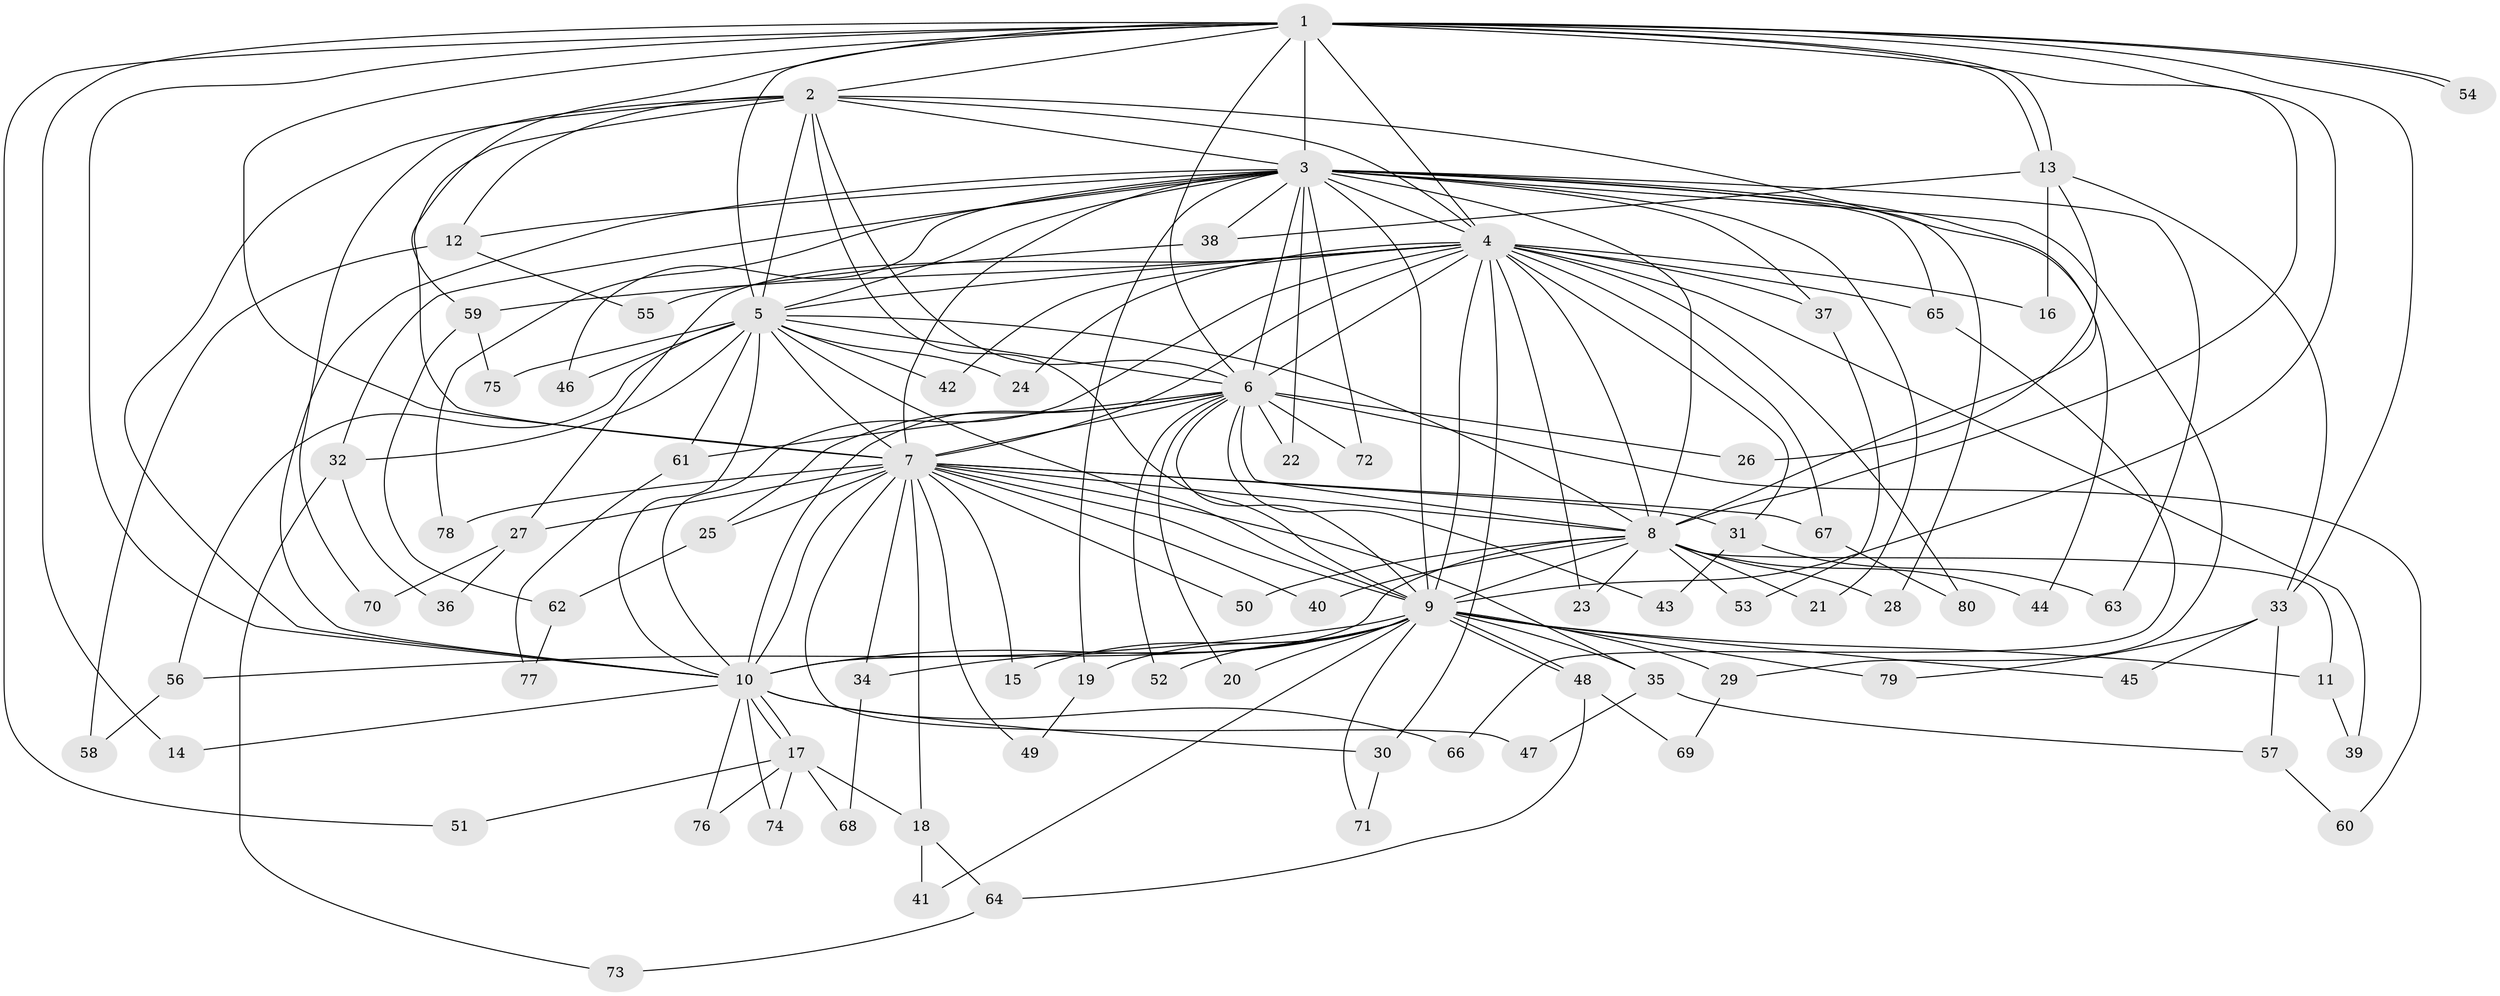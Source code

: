 // Generated by graph-tools (version 1.1) at 2025/49/03/09/25 03:49:34]
// undirected, 80 vertices, 185 edges
graph export_dot {
graph [start="1"]
  node [color=gray90,style=filled];
  1;
  2;
  3;
  4;
  5;
  6;
  7;
  8;
  9;
  10;
  11;
  12;
  13;
  14;
  15;
  16;
  17;
  18;
  19;
  20;
  21;
  22;
  23;
  24;
  25;
  26;
  27;
  28;
  29;
  30;
  31;
  32;
  33;
  34;
  35;
  36;
  37;
  38;
  39;
  40;
  41;
  42;
  43;
  44;
  45;
  46;
  47;
  48;
  49;
  50;
  51;
  52;
  53;
  54;
  55;
  56;
  57;
  58;
  59;
  60;
  61;
  62;
  63;
  64;
  65;
  66;
  67;
  68;
  69;
  70;
  71;
  72;
  73;
  74;
  75;
  76;
  77;
  78;
  79;
  80;
  1 -- 2;
  1 -- 3;
  1 -- 4;
  1 -- 5;
  1 -- 6;
  1 -- 7;
  1 -- 8;
  1 -- 9;
  1 -- 10;
  1 -- 13;
  1 -- 13;
  1 -- 14;
  1 -- 33;
  1 -- 51;
  1 -- 54;
  1 -- 54;
  1 -- 59;
  2 -- 3;
  2 -- 4;
  2 -- 5;
  2 -- 6;
  2 -- 7;
  2 -- 8;
  2 -- 9;
  2 -- 10;
  2 -- 12;
  2 -- 70;
  3 -- 4;
  3 -- 5;
  3 -- 6;
  3 -- 7;
  3 -- 8;
  3 -- 9;
  3 -- 10;
  3 -- 12;
  3 -- 19;
  3 -- 21;
  3 -- 22;
  3 -- 28;
  3 -- 29;
  3 -- 32;
  3 -- 37;
  3 -- 38;
  3 -- 44;
  3 -- 46;
  3 -- 63;
  3 -- 65;
  3 -- 72;
  3 -- 78;
  4 -- 5;
  4 -- 6;
  4 -- 7;
  4 -- 8;
  4 -- 9;
  4 -- 10;
  4 -- 16;
  4 -- 23;
  4 -- 24;
  4 -- 27;
  4 -- 30;
  4 -- 31;
  4 -- 37;
  4 -- 39;
  4 -- 42;
  4 -- 59;
  4 -- 65;
  4 -- 67;
  4 -- 80;
  5 -- 6;
  5 -- 7;
  5 -- 8;
  5 -- 9;
  5 -- 10;
  5 -- 24;
  5 -- 32;
  5 -- 42;
  5 -- 46;
  5 -- 56;
  5 -- 61;
  5 -- 75;
  6 -- 7;
  6 -- 8;
  6 -- 9;
  6 -- 10;
  6 -- 20;
  6 -- 22;
  6 -- 25;
  6 -- 26;
  6 -- 43;
  6 -- 52;
  6 -- 60;
  6 -- 61;
  6 -- 72;
  7 -- 8;
  7 -- 9;
  7 -- 10;
  7 -- 15;
  7 -- 18;
  7 -- 25;
  7 -- 27;
  7 -- 31;
  7 -- 34;
  7 -- 35;
  7 -- 40;
  7 -- 47;
  7 -- 49;
  7 -- 50;
  7 -- 67;
  7 -- 78;
  8 -- 9;
  8 -- 10;
  8 -- 11;
  8 -- 21;
  8 -- 23;
  8 -- 28;
  8 -- 40;
  8 -- 44;
  8 -- 50;
  8 -- 53;
  9 -- 10;
  9 -- 11;
  9 -- 15;
  9 -- 19;
  9 -- 20;
  9 -- 29;
  9 -- 34;
  9 -- 35;
  9 -- 41;
  9 -- 45;
  9 -- 48;
  9 -- 48;
  9 -- 52;
  9 -- 56;
  9 -- 71;
  9 -- 79;
  10 -- 14;
  10 -- 17;
  10 -- 17;
  10 -- 30;
  10 -- 66;
  10 -- 74;
  10 -- 76;
  11 -- 39;
  12 -- 55;
  12 -- 58;
  13 -- 16;
  13 -- 26;
  13 -- 33;
  13 -- 38;
  17 -- 18;
  17 -- 51;
  17 -- 68;
  17 -- 74;
  17 -- 76;
  18 -- 41;
  18 -- 64;
  19 -- 49;
  25 -- 62;
  27 -- 36;
  27 -- 70;
  29 -- 69;
  30 -- 71;
  31 -- 43;
  31 -- 63;
  32 -- 36;
  32 -- 73;
  33 -- 45;
  33 -- 57;
  33 -- 79;
  34 -- 68;
  35 -- 47;
  35 -- 57;
  37 -- 53;
  38 -- 55;
  48 -- 64;
  48 -- 69;
  56 -- 58;
  57 -- 60;
  59 -- 62;
  59 -- 75;
  61 -- 77;
  62 -- 77;
  64 -- 73;
  65 -- 66;
  67 -- 80;
}

